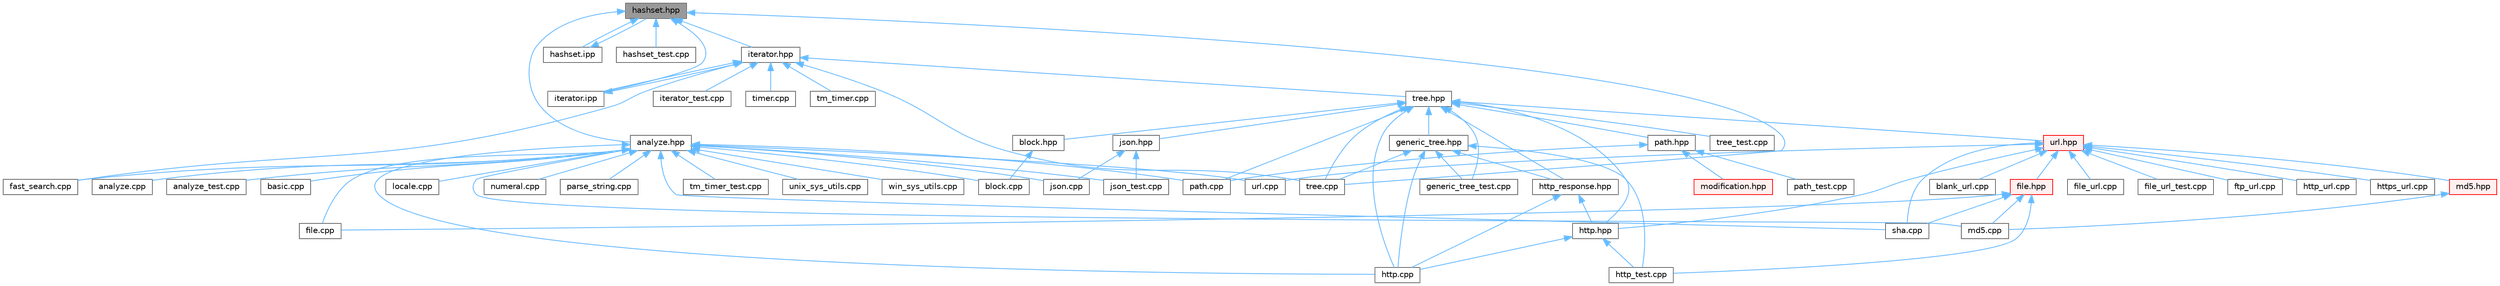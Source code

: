 digraph "hashset.hpp"
{
 // LATEX_PDF_SIZE
  bgcolor="transparent";
  edge [fontname=Helvetica,fontsize=10,labelfontname=Helvetica,labelfontsize=10];
  node [fontname=Helvetica,fontsize=10,shape=box,height=0.2,width=0.4];
  Node1 [id="Node000001",label="hashset.hpp",height=0.2,width=0.4,color="gray40", fillcolor="grey60", style="filled", fontcolor="black",tooltip=" "];
  Node1 -> Node2 [id="edge1_Node000001_Node000002",dir="back",color="steelblue1",style="solid",tooltip=" "];
  Node2 [id="Node000002",label="analyze.hpp",height=0.2,width=0.4,color="grey40", fillcolor="white", style="filled",URL="$analyze_8hpp.html",tooltip=" "];
  Node2 -> Node3 [id="edge2_Node000002_Node000003",dir="back",color="steelblue1",style="solid",tooltip=" "];
  Node3 [id="Node000003",label="analyze.cpp",height=0.2,width=0.4,color="grey40", fillcolor="white", style="filled",URL="$analyze_8cpp.html",tooltip=" "];
  Node2 -> Node4 [id="edge3_Node000002_Node000004",dir="back",color="steelblue1",style="solid",tooltip=" "];
  Node4 [id="Node000004",label="analyze_test.cpp",height=0.2,width=0.4,color="grey40", fillcolor="white", style="filled",URL="$analyze__test_8cpp.html",tooltip=" "];
  Node2 -> Node5 [id="edge4_Node000002_Node000005",dir="back",color="steelblue1",style="solid",tooltip=" "];
  Node5 [id="Node000005",label="basic.cpp",height=0.2,width=0.4,color="grey40", fillcolor="white", style="filled",URL="$basic_8cpp.html",tooltip=" "];
  Node2 -> Node6 [id="edge5_Node000002_Node000006",dir="back",color="steelblue1",style="solid",tooltip=" "];
  Node6 [id="Node000006",label="block.cpp",height=0.2,width=0.4,color="grey40", fillcolor="white", style="filled",URL="$block_8cpp.html",tooltip=" "];
  Node2 -> Node7 [id="edge6_Node000002_Node000007",dir="back",color="steelblue1",style="solid",tooltip=" "];
  Node7 [id="Node000007",label="fast_search.cpp",height=0.2,width=0.4,color="grey40", fillcolor="white", style="filled",URL="$fast__search_8cpp.html",tooltip=" "];
  Node2 -> Node8 [id="edge7_Node000002_Node000008",dir="back",color="steelblue1",style="solid",tooltip=" "];
  Node8 [id="Node000008",label="file.cpp",height=0.2,width=0.4,color="grey40", fillcolor="white", style="filled",URL="$file_8cpp.html",tooltip=" "];
  Node2 -> Node9 [id="edge8_Node000002_Node000009",dir="back",color="steelblue1",style="solid",tooltip=" "];
  Node9 [id="Node000009",label="http.cpp",height=0.2,width=0.4,color="grey40", fillcolor="white", style="filled",URL="$http_8cpp.html",tooltip=" "];
  Node2 -> Node10 [id="edge9_Node000002_Node000010",dir="back",color="steelblue1",style="solid",tooltip=" "];
  Node10 [id="Node000010",label="json.cpp",height=0.2,width=0.4,color="grey40", fillcolor="white", style="filled",URL="$json_8cpp.html",tooltip=" "];
  Node2 -> Node11 [id="edge10_Node000002_Node000011",dir="back",color="steelblue1",style="solid",tooltip=" "];
  Node11 [id="Node000011",label="json_test.cpp",height=0.2,width=0.4,color="grey40", fillcolor="white", style="filled",URL="$json__test_8cpp.html",tooltip=" "];
  Node2 -> Node12 [id="edge11_Node000002_Node000012",dir="back",color="steelblue1",style="solid",tooltip=" "];
  Node12 [id="Node000012",label="locale.cpp",height=0.2,width=0.4,color="grey40", fillcolor="white", style="filled",URL="$locale_8cpp.html",tooltip=" "];
  Node2 -> Node13 [id="edge12_Node000002_Node000013",dir="back",color="steelblue1",style="solid",tooltip=" "];
  Node13 [id="Node000013",label="md5.cpp",height=0.2,width=0.4,color="grey40", fillcolor="white", style="filled",URL="$md5_8cpp.html",tooltip=" "];
  Node2 -> Node14 [id="edge13_Node000002_Node000014",dir="back",color="steelblue1",style="solid",tooltip=" "];
  Node14 [id="Node000014",label="numeral.cpp",height=0.2,width=0.4,color="grey40", fillcolor="white", style="filled",URL="$numeral_8cpp.html",tooltip=" "];
  Node2 -> Node15 [id="edge14_Node000002_Node000015",dir="back",color="steelblue1",style="solid",tooltip=" "];
  Node15 [id="Node000015",label="parse_string.cpp",height=0.2,width=0.4,color="grey40", fillcolor="white", style="filled",URL="$parse__string_8cpp.html",tooltip=" "];
  Node2 -> Node16 [id="edge15_Node000002_Node000016",dir="back",color="steelblue1",style="solid",tooltip=" "];
  Node16 [id="Node000016",label="path.cpp",height=0.2,width=0.4,color="grey40", fillcolor="white", style="filled",URL="$path_8cpp.html",tooltip=" "];
  Node2 -> Node17 [id="edge16_Node000002_Node000017",dir="back",color="steelblue1",style="solid",tooltip=" "];
  Node17 [id="Node000017",label="sha.cpp",height=0.2,width=0.4,color="grey40", fillcolor="white", style="filled",URL="$sha_8cpp.html",tooltip=" "];
  Node2 -> Node18 [id="edge17_Node000002_Node000018",dir="back",color="steelblue1",style="solid",tooltip=" "];
  Node18 [id="Node000018",label="tm_timer_test.cpp",height=0.2,width=0.4,color="grey40", fillcolor="white", style="filled",URL="$tm__timer__test_8cpp.html",tooltip=" "];
  Node2 -> Node19 [id="edge18_Node000002_Node000019",dir="back",color="steelblue1",style="solid",tooltip=" "];
  Node19 [id="Node000019",label="unix_sys_utils.cpp",height=0.2,width=0.4,color="grey40", fillcolor="white", style="filled",URL="$unix__sys__utils_8cpp.html",tooltip=" "];
  Node2 -> Node20 [id="edge19_Node000002_Node000020",dir="back",color="steelblue1",style="solid",tooltip=" "];
  Node20 [id="Node000020",label="url.cpp",height=0.2,width=0.4,color="grey40", fillcolor="white", style="filled",URL="$url_8cpp.html",tooltip=" "];
  Node2 -> Node21 [id="edge20_Node000002_Node000021",dir="back",color="steelblue1",style="solid",tooltip=" "];
  Node21 [id="Node000021",label="win_sys_utils.cpp",height=0.2,width=0.4,color="grey40", fillcolor="white", style="filled",URL="$win__sys__utils_8cpp.html",tooltip=" "];
  Node1 -> Node22 [id="edge21_Node000001_Node000022",dir="back",color="steelblue1",style="solid",tooltip=" "];
  Node22 [id="Node000022",label="hashset.ipp",height=0.2,width=0.4,color="grey40", fillcolor="white", style="filled",URL="$hashset_8ipp.html",tooltip=" "];
  Node22 -> Node1 [id="edge22_Node000022_Node000001",dir="back",color="steelblue1",style="solid",tooltip=" "];
  Node1 -> Node23 [id="edge23_Node000001_Node000023",dir="back",color="steelblue1",style="solid",tooltip=" "];
  Node23 [id="Node000023",label="hashset_test.cpp",height=0.2,width=0.4,color="grey40", fillcolor="white", style="filled",URL="$hashset__test_8cpp.html",tooltip=" "];
  Node1 -> Node24 [id="edge24_Node000001_Node000024",dir="back",color="steelblue1",style="solid",tooltip=" "];
  Node24 [id="Node000024",label="iterator.hpp",height=0.2,width=0.4,color="grey40", fillcolor="white", style="filled",URL="$iterator_8hpp.html",tooltip=" "];
  Node24 -> Node7 [id="edge25_Node000024_Node000007",dir="back",color="steelblue1",style="solid",tooltip=" "];
  Node24 -> Node25 [id="edge26_Node000024_Node000025",dir="back",color="steelblue1",style="solid",tooltip=" "];
  Node25 [id="Node000025",label="iterator.ipp",height=0.2,width=0.4,color="grey40", fillcolor="white", style="filled",URL="$iterator_8ipp.html",tooltip=" "];
  Node25 -> Node24 [id="edge27_Node000025_Node000024",dir="back",color="steelblue1",style="solid",tooltip=" "];
  Node24 -> Node26 [id="edge28_Node000024_Node000026",dir="back",color="steelblue1",style="solid",tooltip=" "];
  Node26 [id="Node000026",label="iterator_test.cpp",height=0.2,width=0.4,color="grey40", fillcolor="white", style="filled",URL="$iterator__test_8cpp.html",tooltip=" "];
  Node24 -> Node27 [id="edge29_Node000024_Node000027",dir="back",color="steelblue1",style="solid",tooltip=" "];
  Node27 [id="Node000027",label="timer.cpp",height=0.2,width=0.4,color="grey40", fillcolor="white", style="filled",URL="$timer_8cpp.html",tooltip=" "];
  Node24 -> Node28 [id="edge30_Node000024_Node000028",dir="back",color="steelblue1",style="solid",tooltip=" "];
  Node28 [id="Node000028",label="tm_timer.cpp",height=0.2,width=0.4,color="grey40", fillcolor="white", style="filled",URL="$tm__timer_8cpp.html",tooltip=" "];
  Node24 -> Node29 [id="edge31_Node000024_Node000029",dir="back",color="steelblue1",style="solid",tooltip=" "];
  Node29 [id="Node000029",label="tree.cpp",height=0.2,width=0.4,color="grey40", fillcolor="white", style="filled",URL="$tree_8cpp.html",tooltip=" "];
  Node24 -> Node30 [id="edge32_Node000024_Node000030",dir="back",color="steelblue1",style="solid",tooltip=" "];
  Node30 [id="Node000030",label="tree.hpp",height=0.2,width=0.4,color="grey40", fillcolor="white", style="filled",URL="$tree_8hpp.html",tooltip=" "];
  Node30 -> Node31 [id="edge33_Node000030_Node000031",dir="back",color="steelblue1",style="solid",tooltip=" "];
  Node31 [id="Node000031",label="block.hpp",height=0.2,width=0.4,color="grey40", fillcolor="white", style="filled",URL="$block_8hpp.html",tooltip=" "];
  Node31 -> Node6 [id="edge34_Node000031_Node000006",dir="back",color="steelblue1",style="solid",tooltip=" "];
  Node30 -> Node32 [id="edge35_Node000030_Node000032",dir="back",color="steelblue1",style="solid",tooltip=" "];
  Node32 [id="Node000032",label="generic_tree.hpp",height=0.2,width=0.4,color="grey40", fillcolor="white", style="filled",URL="$generic__tree_8hpp.html",tooltip=" "];
  Node32 -> Node33 [id="edge36_Node000032_Node000033",dir="back",color="steelblue1",style="solid",tooltip=" "];
  Node33 [id="Node000033",label="generic_tree_test.cpp",height=0.2,width=0.4,color="grey40", fillcolor="white", style="filled",URL="$generic__tree__test_8cpp.html",tooltip=" "];
  Node32 -> Node9 [id="edge37_Node000032_Node000009",dir="back",color="steelblue1",style="solid",tooltip=" "];
  Node32 -> Node34 [id="edge38_Node000032_Node000034",dir="back",color="steelblue1",style="solid",tooltip=" "];
  Node34 [id="Node000034",label="http_response.hpp",height=0.2,width=0.4,color="grey40", fillcolor="white", style="filled",URL="$http__response_8hpp.html",tooltip=" "];
  Node34 -> Node9 [id="edge39_Node000034_Node000009",dir="back",color="steelblue1",style="solid",tooltip=" "];
  Node34 -> Node35 [id="edge40_Node000034_Node000035",dir="back",color="steelblue1",style="solid",tooltip=" "];
  Node35 [id="Node000035",label="http.hpp",height=0.2,width=0.4,color="grey40", fillcolor="white", style="filled",URL="$http_8hpp.html",tooltip=" "];
  Node35 -> Node9 [id="edge41_Node000035_Node000009",dir="back",color="steelblue1",style="solid",tooltip=" "];
  Node35 -> Node36 [id="edge42_Node000035_Node000036",dir="back",color="steelblue1",style="solid",tooltip=" "];
  Node36 [id="Node000036",label="http_test.cpp",height=0.2,width=0.4,color="grey40", fillcolor="white", style="filled",URL="$http__test_8cpp.html",tooltip=" "];
  Node32 -> Node36 [id="edge43_Node000032_Node000036",dir="back",color="steelblue1",style="solid",tooltip=" "];
  Node32 -> Node29 [id="edge44_Node000032_Node000029",dir="back",color="steelblue1",style="solid",tooltip=" "];
  Node30 -> Node33 [id="edge45_Node000030_Node000033",dir="back",color="steelblue1",style="solid",tooltip=" "];
  Node30 -> Node9 [id="edge46_Node000030_Node000009",dir="back",color="steelblue1",style="solid",tooltip=" "];
  Node30 -> Node35 [id="edge47_Node000030_Node000035",dir="back",color="steelblue1",style="solid",tooltip=" "];
  Node30 -> Node34 [id="edge48_Node000030_Node000034",dir="back",color="steelblue1",style="solid",tooltip=" "];
  Node30 -> Node37 [id="edge49_Node000030_Node000037",dir="back",color="steelblue1",style="solid",tooltip=" "];
  Node37 [id="Node000037",label="json.hpp",height=0.2,width=0.4,color="grey40", fillcolor="white", style="filled",URL="$json_8hpp.html",tooltip=" "];
  Node37 -> Node10 [id="edge50_Node000037_Node000010",dir="back",color="steelblue1",style="solid",tooltip=" "];
  Node37 -> Node11 [id="edge51_Node000037_Node000011",dir="back",color="steelblue1",style="solid",tooltip=" "];
  Node30 -> Node16 [id="edge52_Node000030_Node000016",dir="back",color="steelblue1",style="solid",tooltip=" "];
  Node30 -> Node38 [id="edge53_Node000030_Node000038",dir="back",color="steelblue1",style="solid",tooltip=" "];
  Node38 [id="Node000038",label="path.hpp",height=0.2,width=0.4,color="grey40", fillcolor="white", style="filled",URL="$path_8hpp.html",tooltip=" "];
  Node38 -> Node39 [id="edge54_Node000038_Node000039",dir="back",color="steelblue1",style="solid",tooltip=" "];
  Node39 [id="Node000039",label="modification.hpp",height=0.2,width=0.4,color="red", fillcolor="#FFF0F0", style="filled",URL="$modification_8hpp.html",tooltip=" "];
  Node38 -> Node16 [id="edge55_Node000038_Node000016",dir="back",color="steelblue1",style="solid",tooltip=" "];
  Node38 -> Node43 [id="edge56_Node000038_Node000043",dir="back",color="steelblue1",style="solid",tooltip=" "];
  Node43 [id="Node000043",label="path_test.cpp",height=0.2,width=0.4,color="grey40", fillcolor="white", style="filled",URL="$path__test_8cpp.html",tooltip=" "];
  Node30 -> Node29 [id="edge57_Node000030_Node000029",dir="back",color="steelblue1",style="solid",tooltip=" "];
  Node30 -> Node44 [id="edge58_Node000030_Node000044",dir="back",color="steelblue1",style="solid",tooltip=" "];
  Node44 [id="Node000044",label="tree_test.cpp",height=0.2,width=0.4,color="grey40", fillcolor="white", style="filled",URL="$tree__test_8cpp.html",tooltip=" "];
  Node30 -> Node45 [id="edge59_Node000030_Node000045",dir="back",color="steelblue1",style="solid",tooltip=" "];
  Node45 [id="Node000045",label="url.hpp",height=0.2,width=0.4,color="red", fillcolor="#FFF0F0", style="filled",URL="$url_8hpp.html",tooltip=" "];
  Node45 -> Node46 [id="edge60_Node000045_Node000046",dir="back",color="steelblue1",style="solid",tooltip=" "];
  Node46 [id="Node000046",label="blank_url.cpp",height=0.2,width=0.4,color="grey40", fillcolor="white", style="filled",URL="$blank__url_8cpp.html",tooltip=" "];
  Node45 -> Node47 [id="edge61_Node000045_Node000047",dir="back",color="steelblue1",style="solid",tooltip=" "];
  Node47 [id="Node000047",label="file.hpp",height=0.2,width=0.4,color="red", fillcolor="#FFF0F0", style="filled",URL="$file_8hpp.html",tooltip=" "];
  Node47 -> Node8 [id="edge62_Node000047_Node000008",dir="back",color="steelblue1",style="solid",tooltip=" "];
  Node47 -> Node36 [id="edge63_Node000047_Node000036",dir="back",color="steelblue1",style="solid",tooltip=" "];
  Node47 -> Node13 [id="edge64_Node000047_Node000013",dir="back",color="steelblue1",style="solid",tooltip=" "];
  Node47 -> Node17 [id="edge65_Node000047_Node000017",dir="back",color="steelblue1",style="solid",tooltip=" "];
  Node45 -> Node51 [id="edge66_Node000045_Node000051",dir="back",color="steelblue1",style="solid",tooltip=" "];
  Node51 [id="Node000051",label="file_url.cpp",height=0.2,width=0.4,color="grey40", fillcolor="white", style="filled",URL="$file__url_8cpp.html",tooltip=" "];
  Node45 -> Node52 [id="edge67_Node000045_Node000052",dir="back",color="steelblue1",style="solid",tooltip=" "];
  Node52 [id="Node000052",label="file_url_test.cpp",height=0.2,width=0.4,color="grey40", fillcolor="white", style="filled",URL="$file__url__test_8cpp.html",tooltip=" "];
  Node45 -> Node53 [id="edge68_Node000045_Node000053",dir="back",color="steelblue1",style="solid",tooltip=" "];
  Node53 [id="Node000053",label="ftp_url.cpp",height=0.2,width=0.4,color="grey40", fillcolor="white", style="filled",URL="$ftp__url_8cpp.html",tooltip=" "];
  Node45 -> Node35 [id="edge69_Node000045_Node000035",dir="back",color="steelblue1",style="solid",tooltip=" "];
  Node45 -> Node54 [id="edge70_Node000045_Node000054",dir="back",color="steelblue1",style="solid",tooltip=" "];
  Node54 [id="Node000054",label="http_url.cpp",height=0.2,width=0.4,color="grey40", fillcolor="white", style="filled",URL="$http__url_8cpp.html",tooltip=" "];
  Node45 -> Node55 [id="edge71_Node000045_Node000055",dir="back",color="steelblue1",style="solid",tooltip=" "];
  Node55 [id="Node000055",label="https_url.cpp",height=0.2,width=0.4,color="grey40", fillcolor="white", style="filled",URL="$https__url_8cpp.html",tooltip=" "];
  Node45 -> Node56 [id="edge72_Node000045_Node000056",dir="back",color="steelblue1",style="solid",tooltip=" "];
  Node56 [id="Node000056",label="md5.hpp",height=0.2,width=0.4,color="red", fillcolor="#FFF0F0", style="filled",URL="$md5_8hpp.html",tooltip=" "];
  Node56 -> Node13 [id="edge73_Node000056_Node000013",dir="back",color="steelblue1",style="solid",tooltip=" "];
  Node45 -> Node17 [id="edge74_Node000045_Node000017",dir="back",color="steelblue1",style="solid",tooltip=" "];
  Node45 -> Node20 [id="edge75_Node000045_Node000020",dir="back",color="steelblue1",style="solid",tooltip=" "];
  Node1 -> Node25 [id="edge76_Node000001_Node000025",dir="back",color="steelblue1",style="solid",tooltip=" "];
  Node1 -> Node29 [id="edge77_Node000001_Node000029",dir="back",color="steelblue1",style="solid",tooltip=" "];
}
